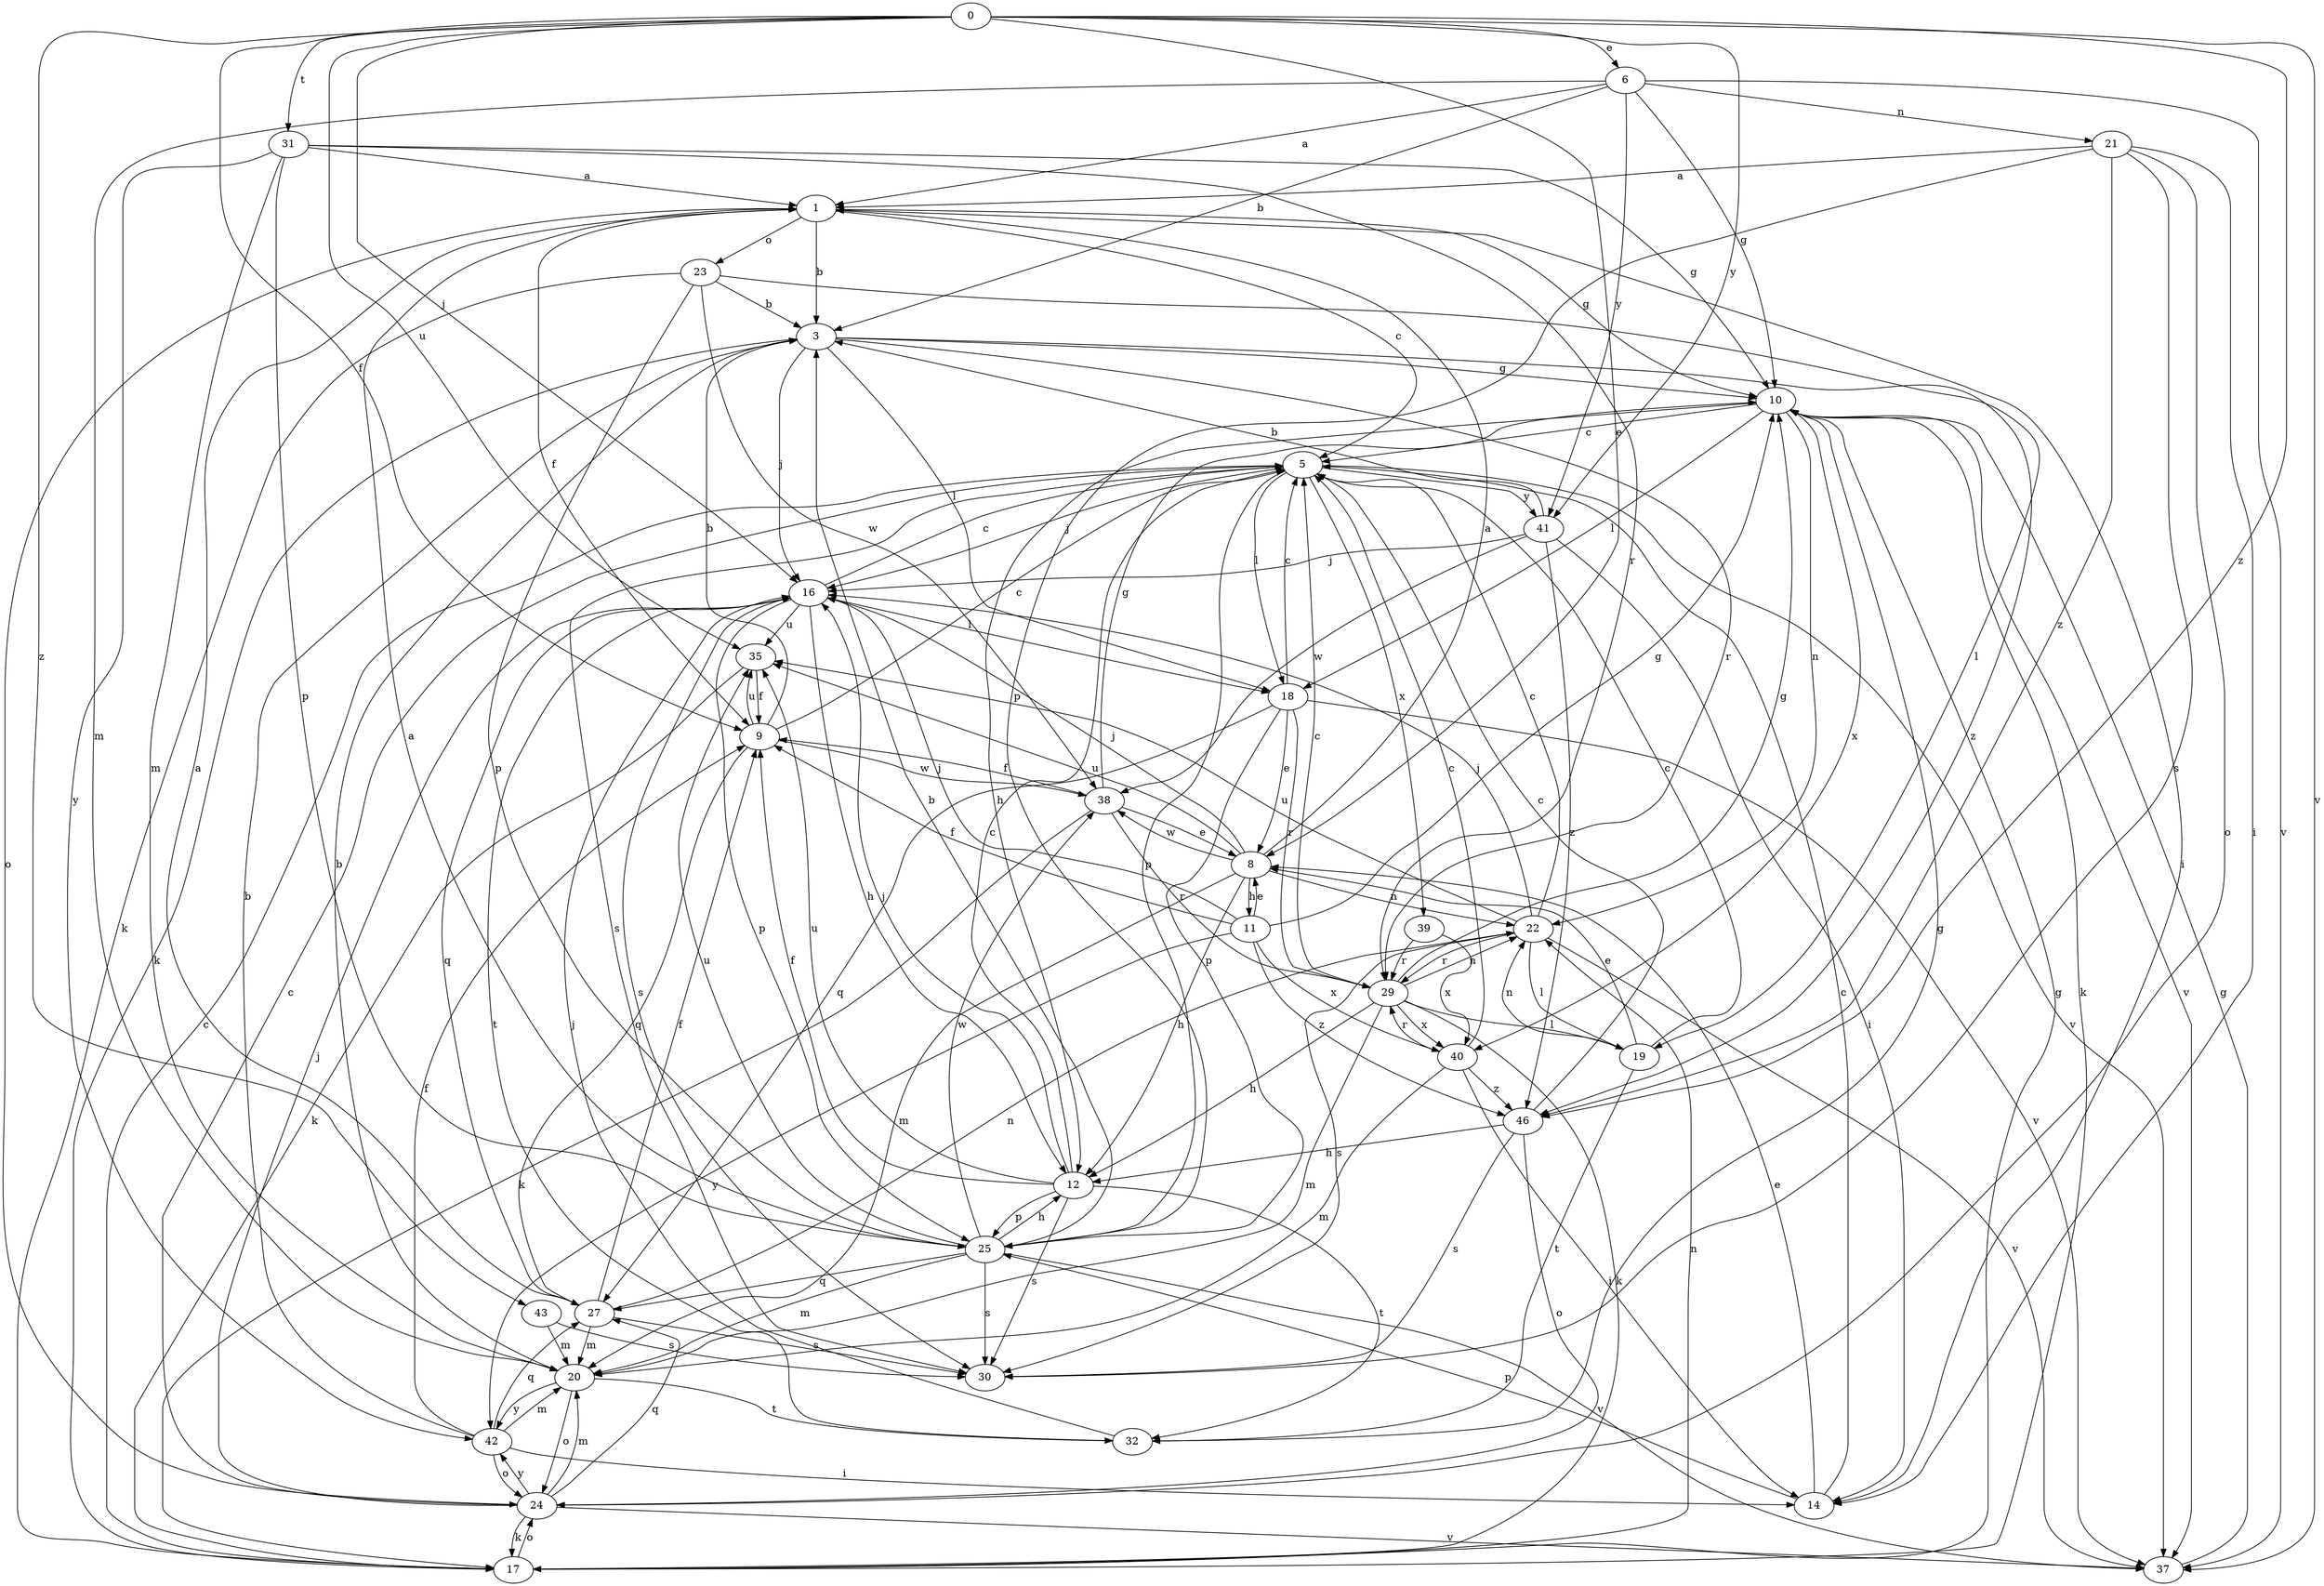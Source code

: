 strict digraph  {
0;
1;
3;
5;
6;
8;
9;
10;
11;
12;
14;
16;
17;
18;
19;
20;
21;
22;
23;
24;
25;
27;
29;
30;
31;
32;
35;
37;
38;
39;
40;
41;
42;
43;
46;
0 -> 6  [label=e];
0 -> 8  [label=e];
0 -> 9  [label=f];
0 -> 16  [label=j];
0 -> 31  [label=t];
0 -> 35  [label=u];
0 -> 37  [label=v];
0 -> 41  [label=y];
0 -> 43  [label=z];
0 -> 46  [label=z];
1 -> 3  [label=b];
1 -> 5  [label=c];
1 -> 9  [label=f];
1 -> 10  [label=g];
1 -> 14  [label=i];
1 -> 23  [label=o];
1 -> 24  [label=o];
3 -> 10  [label=g];
3 -> 16  [label=j];
3 -> 17  [label=k];
3 -> 18  [label=l];
3 -> 29  [label=r];
3 -> 46  [label=z];
5 -> 16  [label=j];
5 -> 18  [label=l];
5 -> 25  [label=p];
5 -> 30  [label=s];
5 -> 37  [label=v];
5 -> 39  [label=x];
5 -> 41  [label=y];
6 -> 1  [label=a];
6 -> 3  [label=b];
6 -> 10  [label=g];
6 -> 20  [label=m];
6 -> 21  [label=n];
6 -> 37  [label=v];
6 -> 41  [label=y];
8 -> 1  [label=a];
8 -> 11  [label=h];
8 -> 12  [label=h];
8 -> 16  [label=j];
8 -> 20  [label=m];
8 -> 22  [label=n];
8 -> 35  [label=u];
8 -> 38  [label=w];
9 -> 3  [label=b];
9 -> 5  [label=c];
9 -> 27  [label=q];
9 -> 35  [label=u];
9 -> 38  [label=w];
10 -> 5  [label=c];
10 -> 12  [label=h];
10 -> 17  [label=k];
10 -> 18  [label=l];
10 -> 22  [label=n];
10 -> 37  [label=v];
10 -> 40  [label=x];
11 -> 8  [label=e];
11 -> 9  [label=f];
11 -> 10  [label=g];
11 -> 16  [label=j];
11 -> 40  [label=x];
11 -> 42  [label=y];
11 -> 46  [label=z];
12 -> 5  [label=c];
12 -> 9  [label=f];
12 -> 16  [label=j];
12 -> 25  [label=p];
12 -> 30  [label=s];
12 -> 32  [label=t];
12 -> 35  [label=u];
14 -> 5  [label=c];
14 -> 8  [label=e];
14 -> 25  [label=p];
16 -> 5  [label=c];
16 -> 12  [label=h];
16 -> 18  [label=l];
16 -> 25  [label=p];
16 -> 27  [label=q];
16 -> 30  [label=s];
16 -> 32  [label=t];
16 -> 35  [label=u];
17 -> 5  [label=c];
17 -> 10  [label=g];
17 -> 22  [label=n];
17 -> 24  [label=o];
18 -> 5  [label=c];
18 -> 8  [label=e];
18 -> 25  [label=p];
18 -> 27  [label=q];
18 -> 29  [label=r];
18 -> 37  [label=v];
19 -> 5  [label=c];
19 -> 8  [label=e];
19 -> 22  [label=n];
19 -> 32  [label=t];
20 -> 3  [label=b];
20 -> 24  [label=o];
20 -> 32  [label=t];
20 -> 42  [label=y];
21 -> 1  [label=a];
21 -> 14  [label=i];
21 -> 24  [label=o];
21 -> 25  [label=p];
21 -> 30  [label=s];
21 -> 46  [label=z];
22 -> 5  [label=c];
22 -> 16  [label=j];
22 -> 19  [label=l];
22 -> 29  [label=r];
22 -> 30  [label=s];
22 -> 35  [label=u];
22 -> 37  [label=v];
23 -> 3  [label=b];
23 -> 17  [label=k];
23 -> 19  [label=l];
23 -> 25  [label=p];
23 -> 38  [label=w];
24 -> 5  [label=c];
24 -> 16  [label=j];
24 -> 17  [label=k];
24 -> 20  [label=m];
24 -> 27  [label=q];
24 -> 37  [label=v];
24 -> 42  [label=y];
25 -> 1  [label=a];
25 -> 3  [label=b];
25 -> 12  [label=h];
25 -> 20  [label=m];
25 -> 27  [label=q];
25 -> 30  [label=s];
25 -> 35  [label=u];
25 -> 37  [label=v];
25 -> 38  [label=w];
27 -> 1  [label=a];
27 -> 9  [label=f];
27 -> 20  [label=m];
27 -> 22  [label=n];
27 -> 30  [label=s];
29 -> 5  [label=c];
29 -> 10  [label=g];
29 -> 12  [label=h];
29 -> 17  [label=k];
29 -> 19  [label=l];
29 -> 20  [label=m];
29 -> 22  [label=n];
29 -> 40  [label=x];
31 -> 1  [label=a];
31 -> 10  [label=g];
31 -> 20  [label=m];
31 -> 25  [label=p];
31 -> 29  [label=r];
31 -> 42  [label=y];
32 -> 10  [label=g];
32 -> 16  [label=j];
35 -> 9  [label=f];
35 -> 17  [label=k];
37 -> 10  [label=g];
38 -> 8  [label=e];
38 -> 9  [label=f];
38 -> 10  [label=g];
38 -> 17  [label=k];
38 -> 29  [label=r];
39 -> 29  [label=r];
39 -> 40  [label=x];
40 -> 5  [label=c];
40 -> 14  [label=i];
40 -> 20  [label=m];
40 -> 29  [label=r];
40 -> 46  [label=z];
41 -> 3  [label=b];
41 -> 14  [label=i];
41 -> 16  [label=j];
41 -> 38  [label=w];
41 -> 46  [label=z];
42 -> 3  [label=b];
42 -> 9  [label=f];
42 -> 14  [label=i];
42 -> 20  [label=m];
42 -> 24  [label=o];
42 -> 27  [label=q];
43 -> 20  [label=m];
43 -> 30  [label=s];
46 -> 5  [label=c];
46 -> 12  [label=h];
46 -> 24  [label=o];
46 -> 30  [label=s];
}
